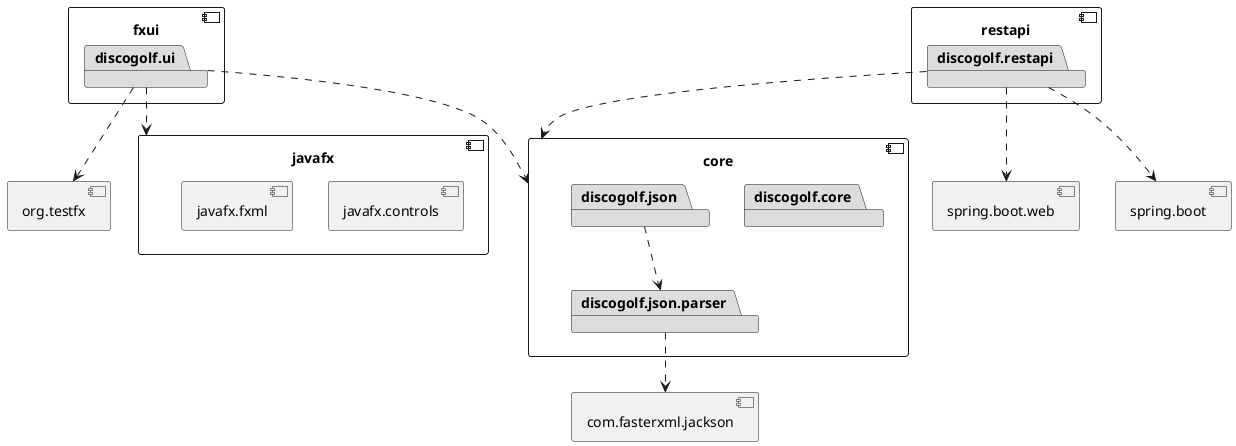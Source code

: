 @startuml package diagram

component fxui {
    package discogolf.ui #DDDDDD
}

component restapi {
    package discogolf.restapi #DDDDDD
}

component core {
    package discogolf.core #DDDDDD
    package discogolf.json #DDDDDD
    package discogolf.json.parser #DDDDDD
}

component javafx {
    component javafx.controls
    component javafx.fxml
}

component org.testfx 

component spring.boot.web

component spring.boot

component com.fasterxml.jackson


discogolf.ui ..> core
discogolf.ui ..> javafx
discogolf.ui ..> org.testfx
discogolf.restapi ..> core
discogolf.restapi ..> spring.boot.web
discogolf.restapi ..> spring.boot
discogolf.json ..> discogolf.json.parser
discogolf.json.parser ..> com.fasterxml.jackson



@enduml
